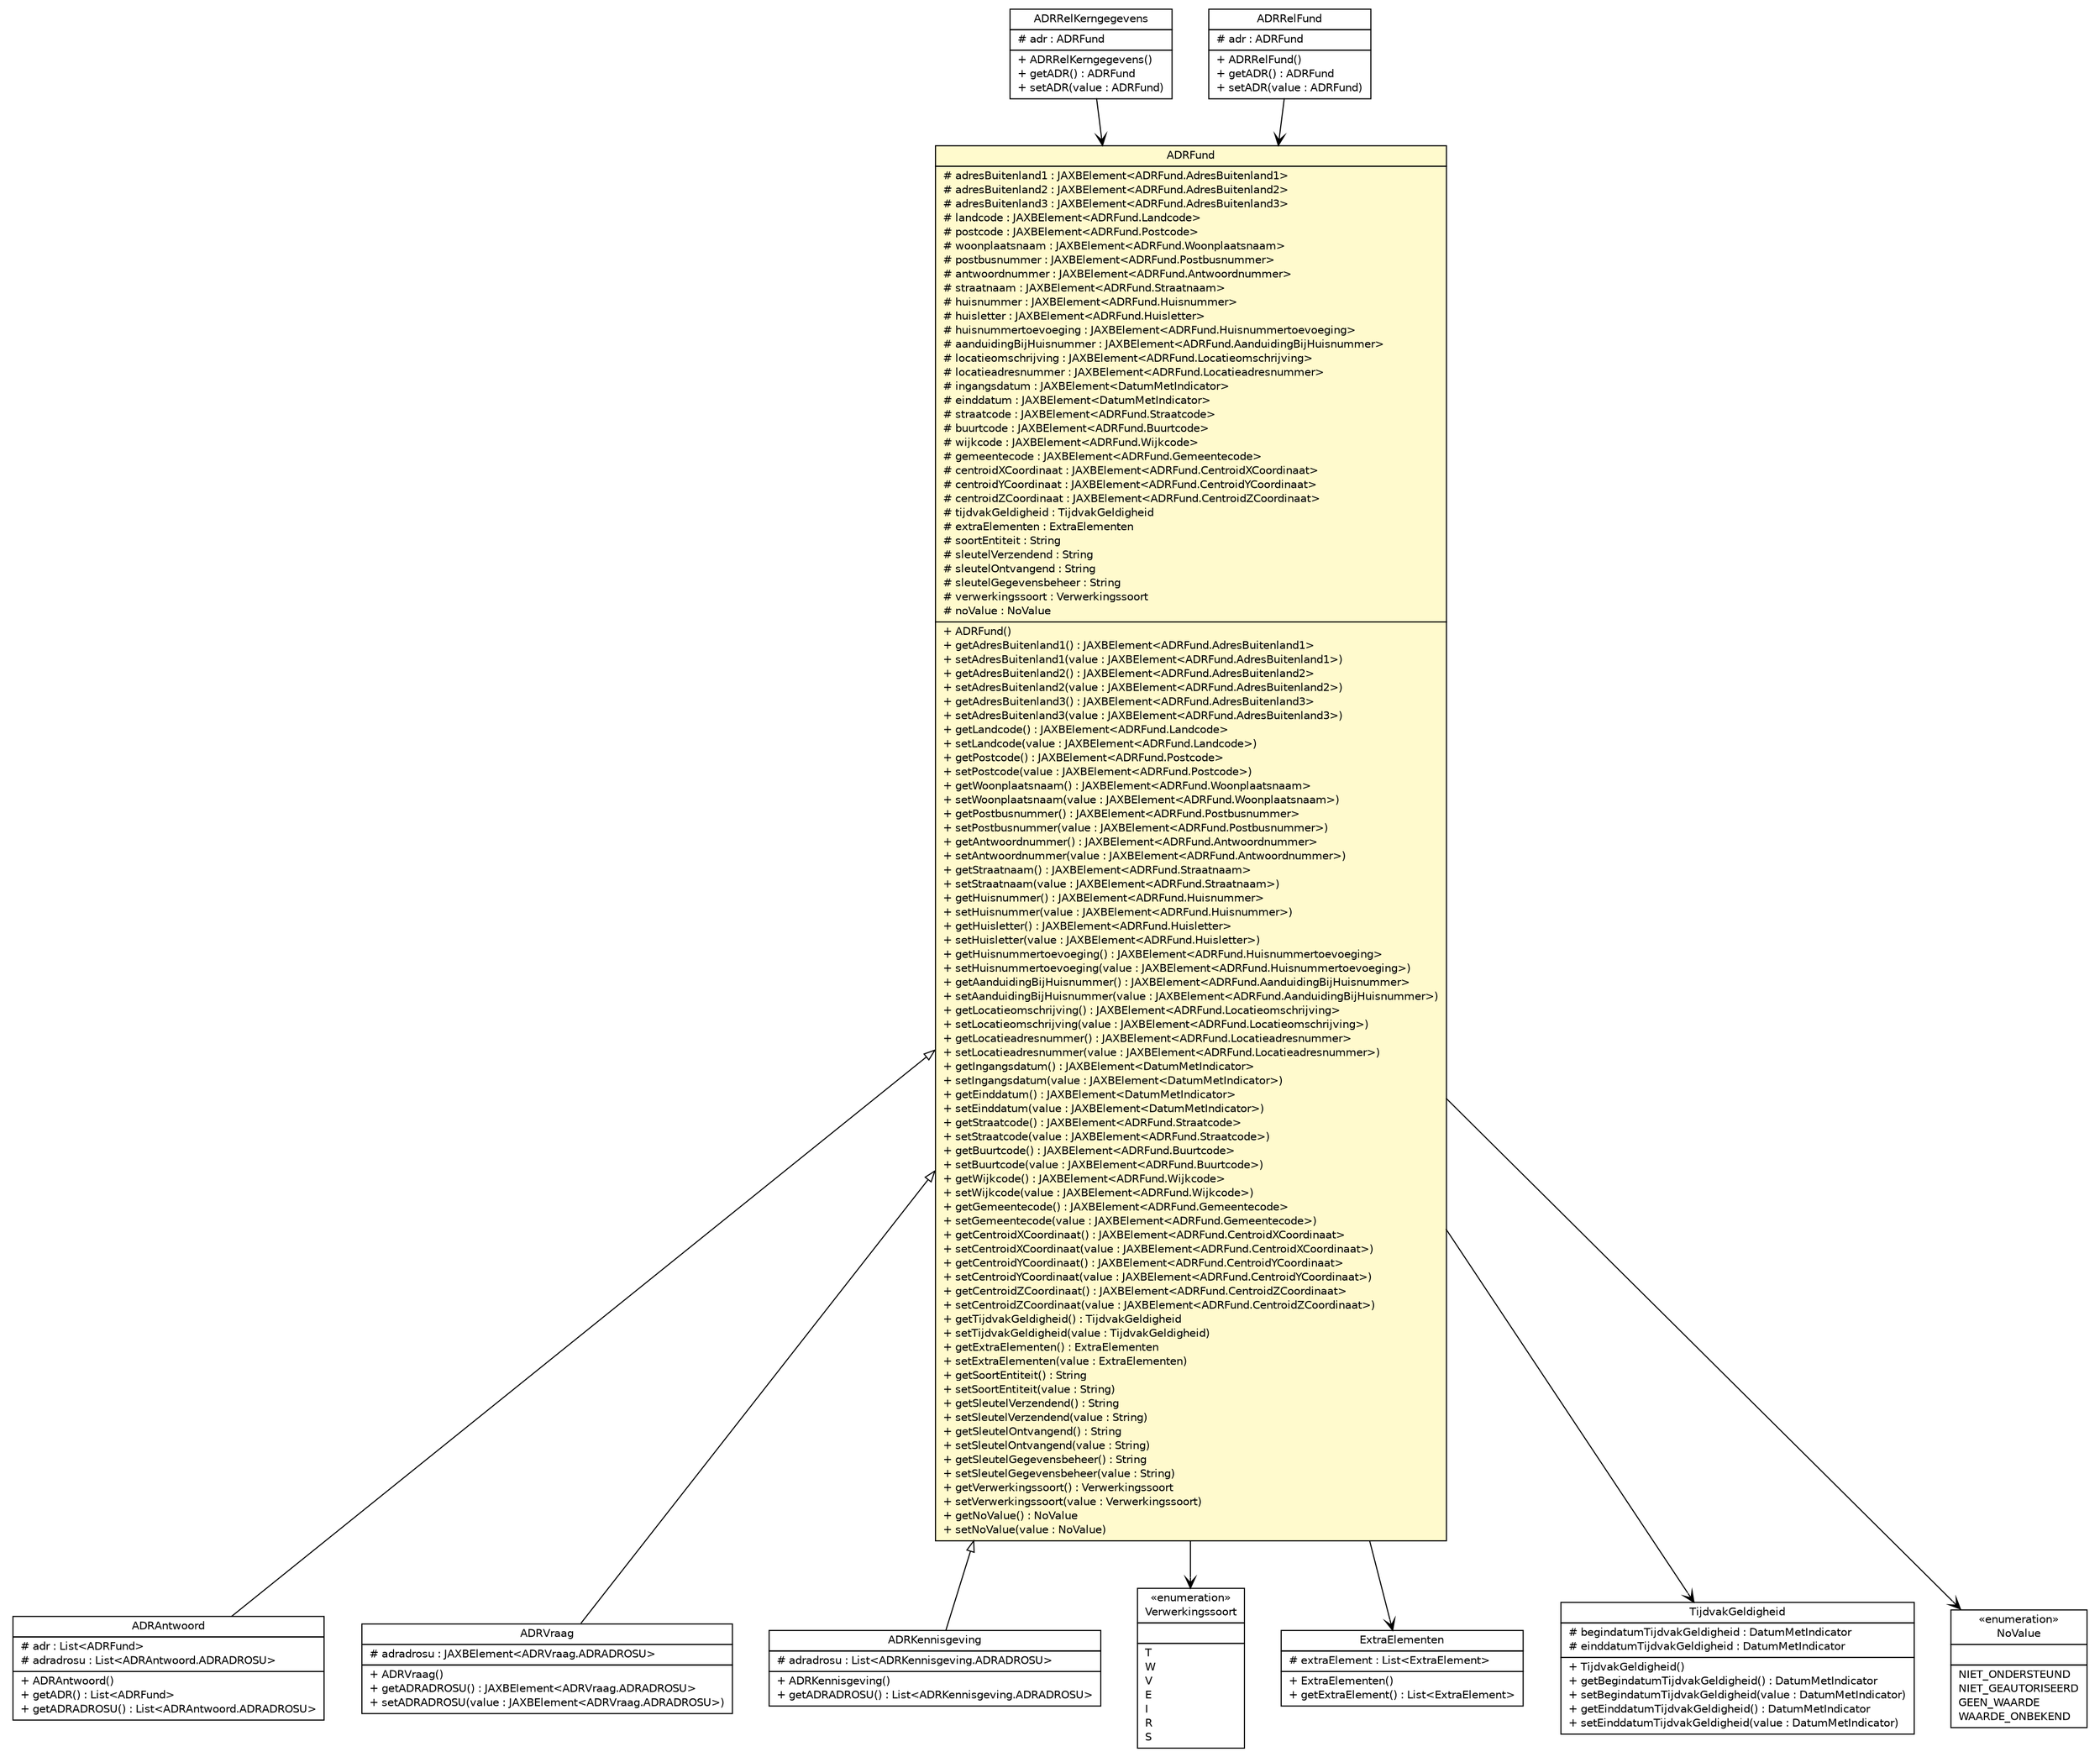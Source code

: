 #!/usr/local/bin/dot
#
# Class diagram 
# Generated by UMLGraph version R5_6-24-gf6e263 (http://www.umlgraph.org/)
#

digraph G {
	edge [fontname="Helvetica",fontsize=10,labelfontname="Helvetica",labelfontsize=10];
	node [fontname="Helvetica",fontsize=10,shape=plaintext];
	nodesep=0.25;
	ranksep=0.5;
	// nl.egem.stuf.sector.bg._0204.ADRRelKerngegevens
	c8660 [label=<<table title="nl.egem.stuf.sector.bg._0204.ADRRelKerngegevens" border="0" cellborder="1" cellspacing="0" cellpadding="2" port="p" href="./ADRRelKerngegevens.html">
		<tr><td><table border="0" cellspacing="0" cellpadding="1">
<tr><td align="center" balign="center"> ADRRelKerngegevens </td></tr>
		</table></td></tr>
		<tr><td><table border="0" cellspacing="0" cellpadding="1">
<tr><td align="left" balign="left"> # adr : ADRFund </td></tr>
		</table></td></tr>
		<tr><td><table border="0" cellspacing="0" cellpadding="1">
<tr><td align="left" balign="left"> + ADRRelKerngegevens() </td></tr>
<tr><td align="left" balign="left"> + getADR() : ADRFund </td></tr>
<tr><td align="left" balign="left"> + setADR(value : ADRFund) </td></tr>
		</table></td></tr>
		</table>>, URL="./ADRRelKerngegevens.html", fontname="Helvetica", fontcolor="black", fontsize=10.0];
	// nl.egem.stuf.sector.bg._0204.ADRFund
	c8674 [label=<<table title="nl.egem.stuf.sector.bg._0204.ADRFund" border="0" cellborder="1" cellspacing="0" cellpadding="2" port="p" bgcolor="lemonChiffon" href="./ADRFund.html">
		<tr><td><table border="0" cellspacing="0" cellpadding="1">
<tr><td align="center" balign="center"> ADRFund </td></tr>
		</table></td></tr>
		<tr><td><table border="0" cellspacing="0" cellpadding="1">
<tr><td align="left" balign="left"> # adresBuitenland1 : JAXBElement&lt;ADRFund.AdresBuitenland1&gt; </td></tr>
<tr><td align="left" balign="left"> # adresBuitenland2 : JAXBElement&lt;ADRFund.AdresBuitenland2&gt; </td></tr>
<tr><td align="left" balign="left"> # adresBuitenland3 : JAXBElement&lt;ADRFund.AdresBuitenland3&gt; </td></tr>
<tr><td align="left" balign="left"> # landcode : JAXBElement&lt;ADRFund.Landcode&gt; </td></tr>
<tr><td align="left" balign="left"> # postcode : JAXBElement&lt;ADRFund.Postcode&gt; </td></tr>
<tr><td align="left" balign="left"> # woonplaatsnaam : JAXBElement&lt;ADRFund.Woonplaatsnaam&gt; </td></tr>
<tr><td align="left" balign="left"> # postbusnummer : JAXBElement&lt;ADRFund.Postbusnummer&gt; </td></tr>
<tr><td align="left" balign="left"> # antwoordnummer : JAXBElement&lt;ADRFund.Antwoordnummer&gt; </td></tr>
<tr><td align="left" balign="left"> # straatnaam : JAXBElement&lt;ADRFund.Straatnaam&gt; </td></tr>
<tr><td align="left" balign="left"> # huisnummer : JAXBElement&lt;ADRFund.Huisnummer&gt; </td></tr>
<tr><td align="left" balign="left"> # huisletter : JAXBElement&lt;ADRFund.Huisletter&gt; </td></tr>
<tr><td align="left" balign="left"> # huisnummertoevoeging : JAXBElement&lt;ADRFund.Huisnummertoevoeging&gt; </td></tr>
<tr><td align="left" balign="left"> # aanduidingBijHuisnummer : JAXBElement&lt;ADRFund.AanduidingBijHuisnummer&gt; </td></tr>
<tr><td align="left" balign="left"> # locatieomschrijving : JAXBElement&lt;ADRFund.Locatieomschrijving&gt; </td></tr>
<tr><td align="left" balign="left"> # locatieadresnummer : JAXBElement&lt;ADRFund.Locatieadresnummer&gt; </td></tr>
<tr><td align="left" balign="left"> # ingangsdatum : JAXBElement&lt;DatumMetIndicator&gt; </td></tr>
<tr><td align="left" balign="left"> # einddatum : JAXBElement&lt;DatumMetIndicator&gt; </td></tr>
<tr><td align="left" balign="left"> # straatcode : JAXBElement&lt;ADRFund.Straatcode&gt; </td></tr>
<tr><td align="left" balign="left"> # buurtcode : JAXBElement&lt;ADRFund.Buurtcode&gt; </td></tr>
<tr><td align="left" balign="left"> # wijkcode : JAXBElement&lt;ADRFund.Wijkcode&gt; </td></tr>
<tr><td align="left" balign="left"> # gemeentecode : JAXBElement&lt;ADRFund.Gemeentecode&gt; </td></tr>
<tr><td align="left" balign="left"> # centroidXCoordinaat : JAXBElement&lt;ADRFund.CentroidXCoordinaat&gt; </td></tr>
<tr><td align="left" balign="left"> # centroidYCoordinaat : JAXBElement&lt;ADRFund.CentroidYCoordinaat&gt; </td></tr>
<tr><td align="left" balign="left"> # centroidZCoordinaat : JAXBElement&lt;ADRFund.CentroidZCoordinaat&gt; </td></tr>
<tr><td align="left" balign="left"> # tijdvakGeldigheid : TijdvakGeldigheid </td></tr>
<tr><td align="left" balign="left"> # extraElementen : ExtraElementen </td></tr>
<tr><td align="left" balign="left"> # soortEntiteit : String </td></tr>
<tr><td align="left" balign="left"> # sleutelVerzendend : String </td></tr>
<tr><td align="left" balign="left"> # sleutelOntvangend : String </td></tr>
<tr><td align="left" balign="left"> # sleutelGegevensbeheer : String </td></tr>
<tr><td align="left" balign="left"> # verwerkingssoort : Verwerkingssoort </td></tr>
<tr><td align="left" balign="left"> # noValue : NoValue </td></tr>
		</table></td></tr>
		<tr><td><table border="0" cellspacing="0" cellpadding="1">
<tr><td align="left" balign="left"> + ADRFund() </td></tr>
<tr><td align="left" balign="left"> + getAdresBuitenland1() : JAXBElement&lt;ADRFund.AdresBuitenland1&gt; </td></tr>
<tr><td align="left" balign="left"> + setAdresBuitenland1(value : JAXBElement&lt;ADRFund.AdresBuitenland1&gt;) </td></tr>
<tr><td align="left" balign="left"> + getAdresBuitenland2() : JAXBElement&lt;ADRFund.AdresBuitenland2&gt; </td></tr>
<tr><td align="left" balign="left"> + setAdresBuitenland2(value : JAXBElement&lt;ADRFund.AdresBuitenland2&gt;) </td></tr>
<tr><td align="left" balign="left"> + getAdresBuitenland3() : JAXBElement&lt;ADRFund.AdresBuitenland3&gt; </td></tr>
<tr><td align="left" balign="left"> + setAdresBuitenland3(value : JAXBElement&lt;ADRFund.AdresBuitenland3&gt;) </td></tr>
<tr><td align="left" balign="left"> + getLandcode() : JAXBElement&lt;ADRFund.Landcode&gt; </td></tr>
<tr><td align="left" balign="left"> + setLandcode(value : JAXBElement&lt;ADRFund.Landcode&gt;) </td></tr>
<tr><td align="left" balign="left"> + getPostcode() : JAXBElement&lt;ADRFund.Postcode&gt; </td></tr>
<tr><td align="left" balign="left"> + setPostcode(value : JAXBElement&lt;ADRFund.Postcode&gt;) </td></tr>
<tr><td align="left" balign="left"> + getWoonplaatsnaam() : JAXBElement&lt;ADRFund.Woonplaatsnaam&gt; </td></tr>
<tr><td align="left" balign="left"> + setWoonplaatsnaam(value : JAXBElement&lt;ADRFund.Woonplaatsnaam&gt;) </td></tr>
<tr><td align="left" balign="left"> + getPostbusnummer() : JAXBElement&lt;ADRFund.Postbusnummer&gt; </td></tr>
<tr><td align="left" balign="left"> + setPostbusnummer(value : JAXBElement&lt;ADRFund.Postbusnummer&gt;) </td></tr>
<tr><td align="left" balign="left"> + getAntwoordnummer() : JAXBElement&lt;ADRFund.Antwoordnummer&gt; </td></tr>
<tr><td align="left" balign="left"> + setAntwoordnummer(value : JAXBElement&lt;ADRFund.Antwoordnummer&gt;) </td></tr>
<tr><td align="left" balign="left"> + getStraatnaam() : JAXBElement&lt;ADRFund.Straatnaam&gt; </td></tr>
<tr><td align="left" balign="left"> + setStraatnaam(value : JAXBElement&lt;ADRFund.Straatnaam&gt;) </td></tr>
<tr><td align="left" balign="left"> + getHuisnummer() : JAXBElement&lt;ADRFund.Huisnummer&gt; </td></tr>
<tr><td align="left" balign="left"> + setHuisnummer(value : JAXBElement&lt;ADRFund.Huisnummer&gt;) </td></tr>
<tr><td align="left" balign="left"> + getHuisletter() : JAXBElement&lt;ADRFund.Huisletter&gt; </td></tr>
<tr><td align="left" balign="left"> + setHuisletter(value : JAXBElement&lt;ADRFund.Huisletter&gt;) </td></tr>
<tr><td align="left" balign="left"> + getHuisnummertoevoeging() : JAXBElement&lt;ADRFund.Huisnummertoevoeging&gt; </td></tr>
<tr><td align="left" balign="left"> + setHuisnummertoevoeging(value : JAXBElement&lt;ADRFund.Huisnummertoevoeging&gt;) </td></tr>
<tr><td align="left" balign="left"> + getAanduidingBijHuisnummer() : JAXBElement&lt;ADRFund.AanduidingBijHuisnummer&gt; </td></tr>
<tr><td align="left" balign="left"> + setAanduidingBijHuisnummer(value : JAXBElement&lt;ADRFund.AanduidingBijHuisnummer&gt;) </td></tr>
<tr><td align="left" balign="left"> + getLocatieomschrijving() : JAXBElement&lt;ADRFund.Locatieomschrijving&gt; </td></tr>
<tr><td align="left" balign="left"> + setLocatieomschrijving(value : JAXBElement&lt;ADRFund.Locatieomschrijving&gt;) </td></tr>
<tr><td align="left" balign="left"> + getLocatieadresnummer() : JAXBElement&lt;ADRFund.Locatieadresnummer&gt; </td></tr>
<tr><td align="left" balign="left"> + setLocatieadresnummer(value : JAXBElement&lt;ADRFund.Locatieadresnummer&gt;) </td></tr>
<tr><td align="left" balign="left"> + getIngangsdatum() : JAXBElement&lt;DatumMetIndicator&gt; </td></tr>
<tr><td align="left" balign="left"> + setIngangsdatum(value : JAXBElement&lt;DatumMetIndicator&gt;) </td></tr>
<tr><td align="left" balign="left"> + getEinddatum() : JAXBElement&lt;DatumMetIndicator&gt; </td></tr>
<tr><td align="left" balign="left"> + setEinddatum(value : JAXBElement&lt;DatumMetIndicator&gt;) </td></tr>
<tr><td align="left" balign="left"> + getStraatcode() : JAXBElement&lt;ADRFund.Straatcode&gt; </td></tr>
<tr><td align="left" balign="left"> + setStraatcode(value : JAXBElement&lt;ADRFund.Straatcode&gt;) </td></tr>
<tr><td align="left" balign="left"> + getBuurtcode() : JAXBElement&lt;ADRFund.Buurtcode&gt; </td></tr>
<tr><td align="left" balign="left"> + setBuurtcode(value : JAXBElement&lt;ADRFund.Buurtcode&gt;) </td></tr>
<tr><td align="left" balign="left"> + getWijkcode() : JAXBElement&lt;ADRFund.Wijkcode&gt; </td></tr>
<tr><td align="left" balign="left"> + setWijkcode(value : JAXBElement&lt;ADRFund.Wijkcode&gt;) </td></tr>
<tr><td align="left" balign="left"> + getGemeentecode() : JAXBElement&lt;ADRFund.Gemeentecode&gt; </td></tr>
<tr><td align="left" balign="left"> + setGemeentecode(value : JAXBElement&lt;ADRFund.Gemeentecode&gt;) </td></tr>
<tr><td align="left" balign="left"> + getCentroidXCoordinaat() : JAXBElement&lt;ADRFund.CentroidXCoordinaat&gt; </td></tr>
<tr><td align="left" balign="left"> + setCentroidXCoordinaat(value : JAXBElement&lt;ADRFund.CentroidXCoordinaat&gt;) </td></tr>
<tr><td align="left" balign="left"> + getCentroidYCoordinaat() : JAXBElement&lt;ADRFund.CentroidYCoordinaat&gt; </td></tr>
<tr><td align="left" balign="left"> + setCentroidYCoordinaat(value : JAXBElement&lt;ADRFund.CentroidYCoordinaat&gt;) </td></tr>
<tr><td align="left" balign="left"> + getCentroidZCoordinaat() : JAXBElement&lt;ADRFund.CentroidZCoordinaat&gt; </td></tr>
<tr><td align="left" balign="left"> + setCentroidZCoordinaat(value : JAXBElement&lt;ADRFund.CentroidZCoordinaat&gt;) </td></tr>
<tr><td align="left" balign="left"> + getTijdvakGeldigheid() : TijdvakGeldigheid </td></tr>
<tr><td align="left" balign="left"> + setTijdvakGeldigheid(value : TijdvakGeldigheid) </td></tr>
<tr><td align="left" balign="left"> + getExtraElementen() : ExtraElementen </td></tr>
<tr><td align="left" balign="left"> + setExtraElementen(value : ExtraElementen) </td></tr>
<tr><td align="left" balign="left"> + getSoortEntiteit() : String </td></tr>
<tr><td align="left" balign="left"> + setSoortEntiteit(value : String) </td></tr>
<tr><td align="left" balign="left"> + getSleutelVerzendend() : String </td></tr>
<tr><td align="left" balign="left"> + setSleutelVerzendend(value : String) </td></tr>
<tr><td align="left" balign="left"> + getSleutelOntvangend() : String </td></tr>
<tr><td align="left" balign="left"> + setSleutelOntvangend(value : String) </td></tr>
<tr><td align="left" balign="left"> + getSleutelGegevensbeheer() : String </td></tr>
<tr><td align="left" balign="left"> + setSleutelGegevensbeheer(value : String) </td></tr>
<tr><td align="left" balign="left"> + getVerwerkingssoort() : Verwerkingssoort </td></tr>
<tr><td align="left" balign="left"> + setVerwerkingssoort(value : Verwerkingssoort) </td></tr>
<tr><td align="left" balign="left"> + getNoValue() : NoValue </td></tr>
<tr><td align="left" balign="left"> + setNoValue(value : NoValue) </td></tr>
		</table></td></tr>
		</table>>, URL="./ADRFund.html", fontname="Helvetica", fontcolor="black", fontsize=10.0];
	// nl.egem.stuf.sector.bg._0204.ADRAntwoord
	c8727 [label=<<table title="nl.egem.stuf.sector.bg._0204.ADRAntwoord" border="0" cellborder="1" cellspacing="0" cellpadding="2" port="p" href="./ADRAntwoord.html">
		<tr><td><table border="0" cellspacing="0" cellpadding="1">
<tr><td align="center" balign="center"> ADRAntwoord </td></tr>
		</table></td></tr>
		<tr><td><table border="0" cellspacing="0" cellpadding="1">
<tr><td align="left" balign="left"> # adr : List&lt;ADRFund&gt; </td></tr>
<tr><td align="left" balign="left"> # adradrosu : List&lt;ADRAntwoord.ADRADROSU&gt; </td></tr>
		</table></td></tr>
		<tr><td><table border="0" cellspacing="0" cellpadding="1">
<tr><td align="left" balign="left"> + ADRAntwoord() </td></tr>
<tr><td align="left" balign="left"> + getADR() : List&lt;ADRFund&gt; </td></tr>
<tr><td align="left" balign="left"> + getADRADROSU() : List&lt;ADRAntwoord.ADRADROSU&gt; </td></tr>
		</table></td></tr>
		</table>>, URL="./ADRAntwoord.html", fontname="Helvetica", fontcolor="black", fontsize=10.0];
	// nl.egem.stuf.sector.bg._0204.ADRVraag
	c8793 [label=<<table title="nl.egem.stuf.sector.bg._0204.ADRVraag" border="0" cellborder="1" cellspacing="0" cellpadding="2" port="p" href="./ADRVraag.html">
		<tr><td><table border="0" cellspacing="0" cellpadding="1">
<tr><td align="center" balign="center"> ADRVraag </td></tr>
		</table></td></tr>
		<tr><td><table border="0" cellspacing="0" cellpadding="1">
<tr><td align="left" balign="left"> # adradrosu : JAXBElement&lt;ADRVraag.ADRADROSU&gt; </td></tr>
		</table></td></tr>
		<tr><td><table border="0" cellspacing="0" cellpadding="1">
<tr><td align="left" balign="left"> + ADRVraag() </td></tr>
<tr><td align="left" balign="left"> + getADRADROSU() : JAXBElement&lt;ADRVraag.ADRADROSU&gt; </td></tr>
<tr><td align="left" balign="left"> + setADRADROSU(value : JAXBElement&lt;ADRVraag.ADRADROSU&gt;) </td></tr>
		</table></td></tr>
		</table>>, URL="./ADRVraag.html", fontname="Helvetica", fontcolor="black", fontsize=10.0];
	// nl.egem.stuf.sector.bg._0204.ADRKennisgeving
	c8864 [label=<<table title="nl.egem.stuf.sector.bg._0204.ADRKennisgeving" border="0" cellborder="1" cellspacing="0" cellpadding="2" port="p" href="./ADRKennisgeving.html">
		<tr><td><table border="0" cellspacing="0" cellpadding="1">
<tr><td align="center" balign="center"> ADRKennisgeving </td></tr>
		</table></td></tr>
		<tr><td><table border="0" cellspacing="0" cellpadding="1">
<tr><td align="left" balign="left"> # adradrosu : List&lt;ADRKennisgeving.ADRADROSU&gt; </td></tr>
		</table></td></tr>
		<tr><td><table border="0" cellspacing="0" cellpadding="1">
<tr><td align="left" balign="left"> + ADRKennisgeving() </td></tr>
<tr><td align="left" balign="left"> + getADRADROSU() : List&lt;ADRKennisgeving.ADRADROSU&gt; </td></tr>
		</table></td></tr>
		</table>>, URL="./ADRKennisgeving.html", fontname="Helvetica", fontcolor="black", fontsize=10.0];
	// nl.egem.stuf.sector.bg._0204.ADRRelFund
	c9000 [label=<<table title="nl.egem.stuf.sector.bg._0204.ADRRelFund" border="0" cellborder="1" cellspacing="0" cellpadding="2" port="p" href="./ADRRelFund.html">
		<tr><td><table border="0" cellspacing="0" cellpadding="1">
<tr><td align="center" balign="center"> ADRRelFund </td></tr>
		</table></td></tr>
		<tr><td><table border="0" cellspacing="0" cellpadding="1">
<tr><td align="left" balign="left"> # adr : ADRFund </td></tr>
		</table></td></tr>
		<tr><td><table border="0" cellspacing="0" cellpadding="1">
<tr><td align="left" balign="left"> + ADRRelFund() </td></tr>
<tr><td align="left" balign="left"> + getADR() : ADRFund </td></tr>
<tr><td align="left" balign="left"> + setADR(value : ADRFund) </td></tr>
		</table></td></tr>
		</table>>, URL="./ADRRelFund.html", fontname="Helvetica", fontcolor="black", fontsize=10.0];
	// nl.egem.stuf.stuf0204.Verwerkingssoort
	c9105 [label=<<table title="nl.egem.stuf.stuf0204.Verwerkingssoort" border="0" cellborder="1" cellspacing="0" cellpadding="2" port="p" href="../../../stuf0204/Verwerkingssoort.html">
		<tr><td><table border="0" cellspacing="0" cellpadding="1">
<tr><td align="center" balign="center"> &#171;enumeration&#187; </td></tr>
<tr><td align="center" balign="center"> Verwerkingssoort </td></tr>
		</table></td></tr>
		<tr><td><table border="0" cellspacing="0" cellpadding="1">
<tr><td align="left" balign="left">  </td></tr>
		</table></td></tr>
		<tr><td><table border="0" cellspacing="0" cellpadding="1">
<tr><td align="left" balign="left"> T </td></tr>
<tr><td align="left" balign="left"> W </td></tr>
<tr><td align="left" balign="left"> V </td></tr>
<tr><td align="left" balign="left"> E </td></tr>
<tr><td align="left" balign="left"> I </td></tr>
<tr><td align="left" balign="left"> R </td></tr>
<tr><td align="left" balign="left"> S </td></tr>
		</table></td></tr>
		</table>>, URL="../../../stuf0204/Verwerkingssoort.html", fontname="Helvetica", fontcolor="black", fontsize=10.0];
	// nl.egem.stuf.stuf0204.ExtraElementen
	c9108 [label=<<table title="nl.egem.stuf.stuf0204.ExtraElementen" border="0" cellborder="1" cellspacing="0" cellpadding="2" port="p" href="../../../stuf0204/ExtraElementen.html">
		<tr><td><table border="0" cellspacing="0" cellpadding="1">
<tr><td align="center" balign="center"> ExtraElementen </td></tr>
		</table></td></tr>
		<tr><td><table border="0" cellspacing="0" cellpadding="1">
<tr><td align="left" balign="left"> # extraElement : List&lt;ExtraElement&gt; </td></tr>
		</table></td></tr>
		<tr><td><table border="0" cellspacing="0" cellpadding="1">
<tr><td align="left" balign="left"> + ExtraElementen() </td></tr>
<tr><td align="left" balign="left"> + getExtraElement() : List&lt;ExtraElement&gt; </td></tr>
		</table></td></tr>
		</table>>, URL="../../../stuf0204/ExtraElementen.html", fontname="Helvetica", fontcolor="black", fontsize=10.0];
	// nl.egem.stuf.stuf0204.TijdvakGeldigheid
	c9111 [label=<<table title="nl.egem.stuf.stuf0204.TijdvakGeldigheid" border="0" cellborder="1" cellspacing="0" cellpadding="2" port="p" href="../../../stuf0204/TijdvakGeldigheid.html">
		<tr><td><table border="0" cellspacing="0" cellpadding="1">
<tr><td align="center" balign="center"> TijdvakGeldigheid </td></tr>
		</table></td></tr>
		<tr><td><table border="0" cellspacing="0" cellpadding="1">
<tr><td align="left" balign="left"> # begindatumTijdvakGeldigheid : DatumMetIndicator </td></tr>
<tr><td align="left" balign="left"> # einddatumTijdvakGeldigheid : DatumMetIndicator </td></tr>
		</table></td></tr>
		<tr><td><table border="0" cellspacing="0" cellpadding="1">
<tr><td align="left" balign="left"> + TijdvakGeldigheid() </td></tr>
<tr><td align="left" balign="left"> + getBegindatumTijdvakGeldigheid() : DatumMetIndicator </td></tr>
<tr><td align="left" balign="left"> + setBegindatumTijdvakGeldigheid(value : DatumMetIndicator) </td></tr>
<tr><td align="left" balign="left"> + getEinddatumTijdvakGeldigheid() : DatumMetIndicator </td></tr>
<tr><td align="left" balign="left"> + setEinddatumTijdvakGeldigheid(value : DatumMetIndicator) </td></tr>
		</table></td></tr>
		</table>>, URL="../../../stuf0204/TijdvakGeldigheid.html", fontname="Helvetica", fontcolor="black", fontsize=10.0];
	// nl.egem.stuf.stuf0204.NoValue
	c9115 [label=<<table title="nl.egem.stuf.stuf0204.NoValue" border="0" cellborder="1" cellspacing="0" cellpadding="2" port="p" href="../../../stuf0204/NoValue.html">
		<tr><td><table border="0" cellspacing="0" cellpadding="1">
<tr><td align="center" balign="center"> &#171;enumeration&#187; </td></tr>
<tr><td align="center" balign="center"> NoValue </td></tr>
		</table></td></tr>
		<tr><td><table border="0" cellspacing="0" cellpadding="1">
<tr><td align="left" balign="left">  </td></tr>
		</table></td></tr>
		<tr><td><table border="0" cellspacing="0" cellpadding="1">
<tr><td align="left" balign="left"> NIET_ONDERSTEUND </td></tr>
<tr><td align="left" balign="left"> NIET_GEAUTORISEERD </td></tr>
<tr><td align="left" balign="left"> GEEN_WAARDE </td></tr>
<tr><td align="left" balign="left"> WAARDE_ONBEKEND </td></tr>
		</table></td></tr>
		</table>>, URL="../../../stuf0204/NoValue.html", fontname="Helvetica", fontcolor="black", fontsize=10.0];
	//nl.egem.stuf.sector.bg._0204.ADRAntwoord extends nl.egem.stuf.sector.bg._0204.ADRFund
	c8674:p -> c8727:p [dir=back,arrowtail=empty];
	//nl.egem.stuf.sector.bg._0204.ADRVraag extends nl.egem.stuf.sector.bg._0204.ADRFund
	c8674:p -> c8793:p [dir=back,arrowtail=empty];
	//nl.egem.stuf.sector.bg._0204.ADRKennisgeving extends nl.egem.stuf.sector.bg._0204.ADRFund
	c8674:p -> c8864:p [dir=back,arrowtail=empty];
	// nl.egem.stuf.sector.bg._0204.ADRRelKerngegevens NAVASSOC nl.egem.stuf.sector.bg._0204.ADRFund
	c8660:p -> c8674:p [taillabel="", label="", headlabel="", fontname="Helvetica", fontcolor="black", fontsize=10.0, color="black", arrowhead=open];
	// nl.egem.stuf.sector.bg._0204.ADRFund NAVASSOC nl.egem.stuf.stuf0204.TijdvakGeldigheid
	c8674:p -> c9111:p [taillabel="", label="", headlabel="", fontname="Helvetica", fontcolor="black", fontsize=10.0, color="black", arrowhead=open];
	// nl.egem.stuf.sector.bg._0204.ADRFund NAVASSOC nl.egem.stuf.stuf0204.ExtraElementen
	c8674:p -> c9108:p [taillabel="", label="", headlabel="", fontname="Helvetica", fontcolor="black", fontsize=10.0, color="black", arrowhead=open];
	// nl.egem.stuf.sector.bg._0204.ADRFund NAVASSOC nl.egem.stuf.stuf0204.Verwerkingssoort
	c8674:p -> c9105:p [taillabel="", label="", headlabel="", fontname="Helvetica", fontcolor="black", fontsize=10.0, color="black", arrowhead=open];
	// nl.egem.stuf.sector.bg._0204.ADRFund NAVASSOC nl.egem.stuf.stuf0204.NoValue
	c8674:p -> c9115:p [taillabel="", label="", headlabel="", fontname="Helvetica", fontcolor="black", fontsize=10.0, color="black", arrowhead=open];
	// nl.egem.stuf.sector.bg._0204.ADRRelFund NAVASSOC nl.egem.stuf.sector.bg._0204.ADRFund
	c9000:p -> c8674:p [taillabel="", label="", headlabel="", fontname="Helvetica", fontcolor="black", fontsize=10.0, color="black", arrowhead=open];
}

